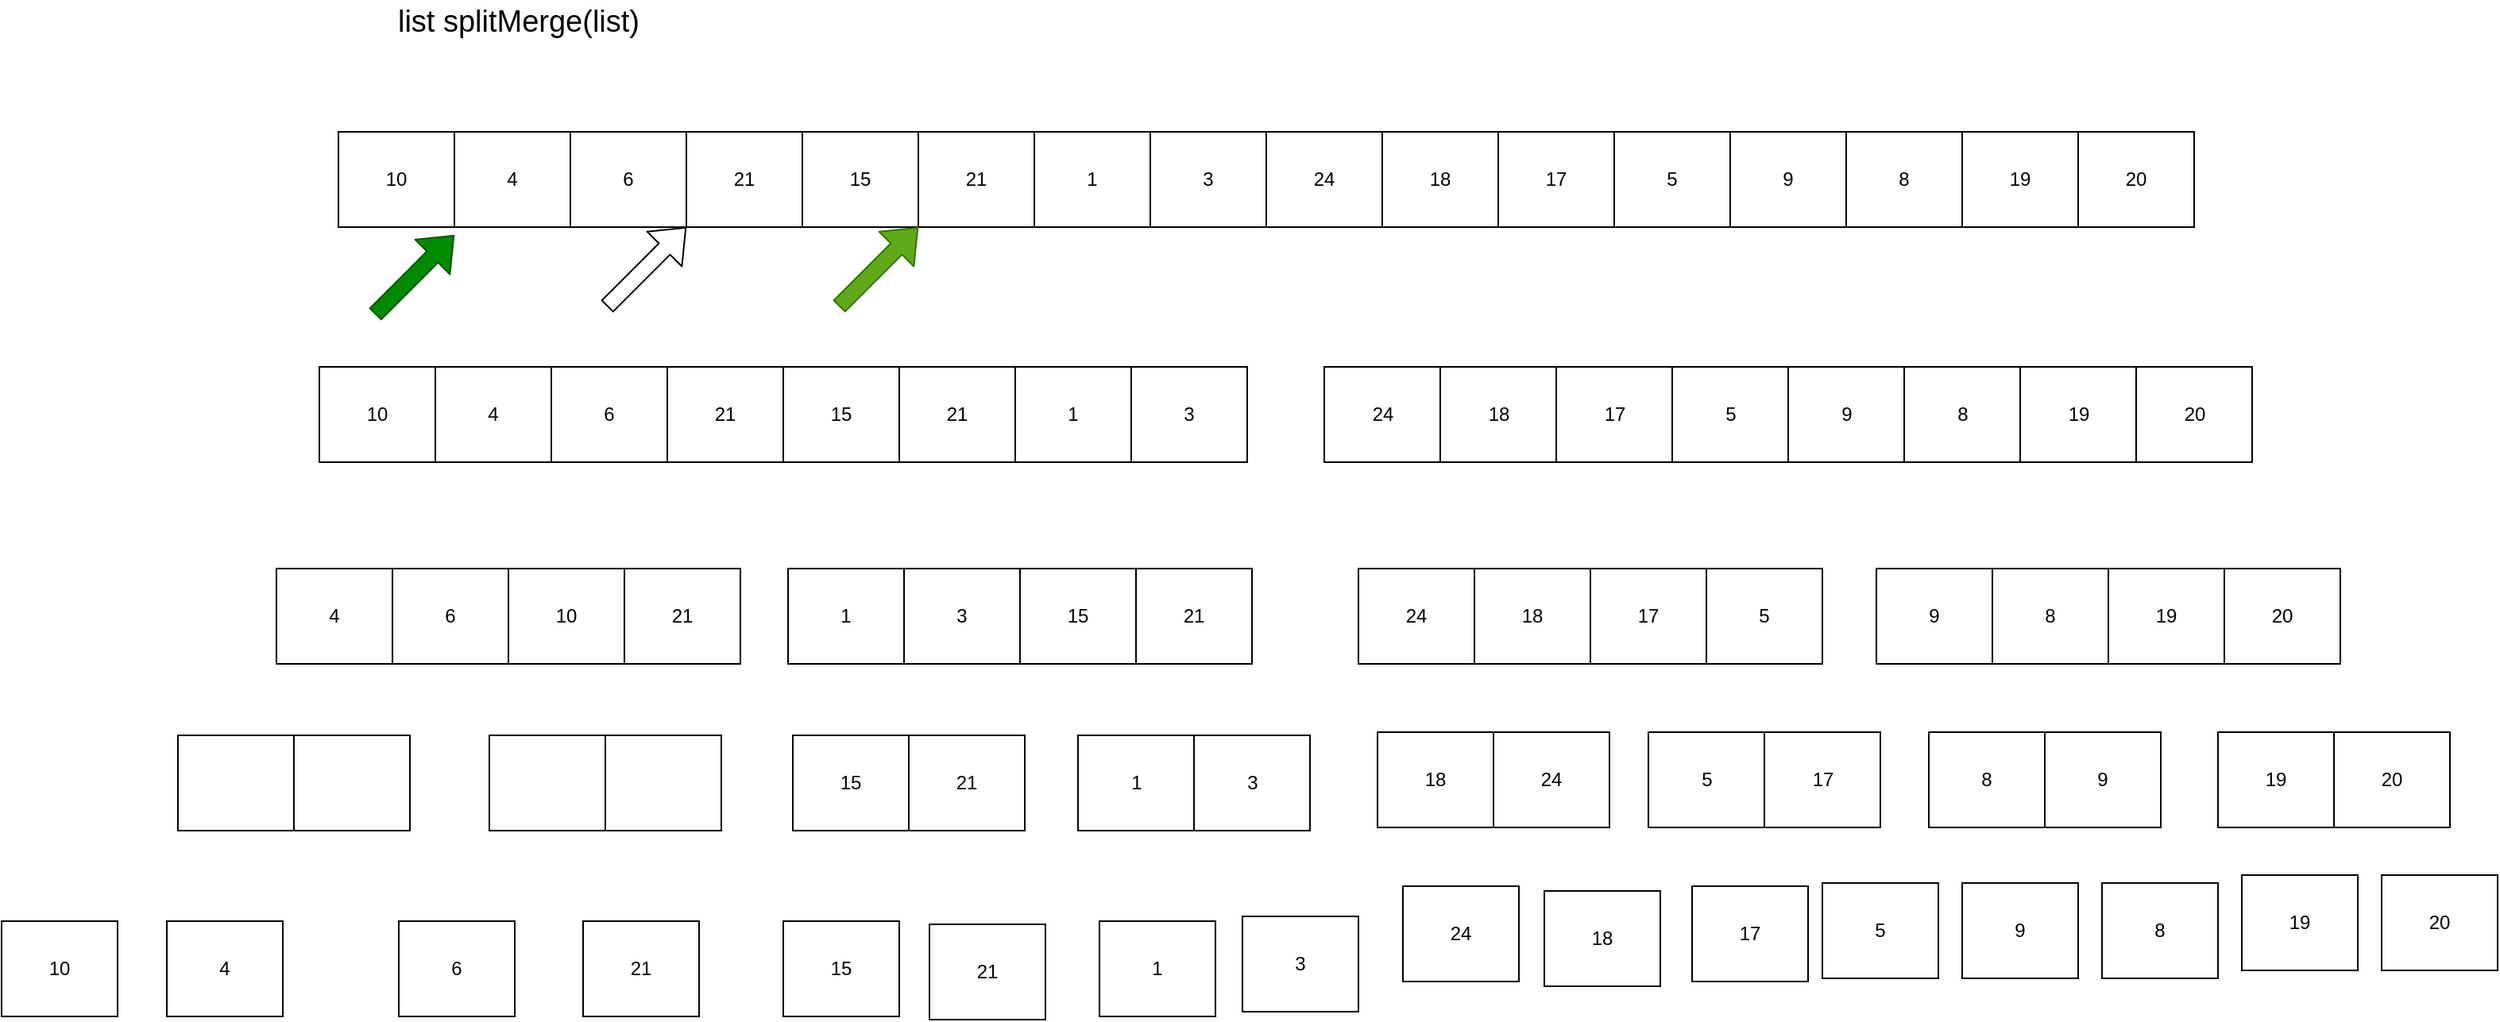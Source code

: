 <mxfile version="13.1.3">
    <diagram id="6hGFLwfOUW9BJ-s0fimq" name="Page-1">
        <mxGraphModel dx="1456" dy="618" grid="0" gridSize="10" guides="1" tooltips="1" connect="1" arrows="1" fold="1" page="0" pageScale="1" pageWidth="827" pageHeight="1169" math="0" shadow="0">
            <root>
                <mxCell id="0"/>
                <mxCell id="1" parent="0"/>
                <mxCell id="2" value="10" style="rounded=0;whiteSpace=wrap;html=1;" vertex="1" parent="1">
                    <mxGeometry x="149" y="131" width="73" height="60" as="geometry"/>
                </mxCell>
                <mxCell id="3" value="4" style="rounded=0;whiteSpace=wrap;html=1;" vertex="1" parent="1">
                    <mxGeometry x="222" y="131" width="73" height="60" as="geometry"/>
                </mxCell>
                <mxCell id="12" value="6" style="rounded=0;whiteSpace=wrap;html=1;" vertex="1" parent="1">
                    <mxGeometry x="295" y="131" width="73" height="60" as="geometry"/>
                </mxCell>
                <mxCell id="13" value="21" style="rounded=0;whiteSpace=wrap;html=1;" vertex="1" parent="1">
                    <mxGeometry x="368" y="131" width="73" height="60" as="geometry"/>
                </mxCell>
                <mxCell id="14" value="15" style="rounded=0;whiteSpace=wrap;html=1;" vertex="1" parent="1">
                    <mxGeometry x="441" y="131" width="73" height="60" as="geometry"/>
                </mxCell>
                <mxCell id="15" value="21" style="rounded=0;whiteSpace=wrap;html=1;" vertex="1" parent="1">
                    <mxGeometry x="514" y="131" width="73" height="60" as="geometry"/>
                </mxCell>
                <mxCell id="16" value="1" style="rounded=0;whiteSpace=wrap;html=1;" vertex="1" parent="1">
                    <mxGeometry x="587" y="131" width="73" height="60" as="geometry"/>
                </mxCell>
                <mxCell id="17" value="3" style="rounded=0;whiteSpace=wrap;html=1;" vertex="1" parent="1">
                    <mxGeometry x="660" y="131" width="73" height="60" as="geometry"/>
                </mxCell>
                <mxCell id="18" value="24" style="rounded=0;whiteSpace=wrap;html=1;" vertex="1" parent="1">
                    <mxGeometry x="733" y="131" width="73" height="60" as="geometry"/>
                </mxCell>
                <mxCell id="19" value="18" style="rounded=0;whiteSpace=wrap;html=1;" vertex="1" parent="1">
                    <mxGeometry x="806" y="131" width="73" height="60" as="geometry"/>
                </mxCell>
                <mxCell id="20" value="17" style="rounded=0;whiteSpace=wrap;html=1;" vertex="1" parent="1">
                    <mxGeometry x="879" y="131" width="73" height="60" as="geometry"/>
                </mxCell>
                <mxCell id="21" value="5" style="rounded=0;whiteSpace=wrap;html=1;" vertex="1" parent="1">
                    <mxGeometry x="952" y="131" width="73" height="60" as="geometry"/>
                </mxCell>
                <mxCell id="22" value="9" style="rounded=0;whiteSpace=wrap;html=1;" vertex="1" parent="1">
                    <mxGeometry x="1025" y="131" width="73" height="60" as="geometry"/>
                </mxCell>
                <mxCell id="23" value="8" style="rounded=0;whiteSpace=wrap;html=1;" vertex="1" parent="1">
                    <mxGeometry x="1098" y="131" width="73" height="60" as="geometry"/>
                </mxCell>
                <mxCell id="24" value="19" style="rounded=0;whiteSpace=wrap;html=1;" vertex="1" parent="1">
                    <mxGeometry x="1171" y="131" width="73" height="60" as="geometry"/>
                </mxCell>
                <mxCell id="25" value="20" style="rounded=0;whiteSpace=wrap;html=1;" vertex="1" parent="1">
                    <mxGeometry x="1244" y="131" width="73" height="60" as="geometry"/>
                </mxCell>
                <mxCell id="26" value="10" style="rounded=0;whiteSpace=wrap;html=1;" vertex="1" parent="1">
                    <mxGeometry x="137" y="279" width="73" height="60" as="geometry"/>
                </mxCell>
                <mxCell id="27" value="4" style="rounded=0;whiteSpace=wrap;html=1;" vertex="1" parent="1">
                    <mxGeometry x="210" y="279" width="73" height="60" as="geometry"/>
                </mxCell>
                <mxCell id="28" value="6" style="rounded=0;whiteSpace=wrap;html=1;" vertex="1" parent="1">
                    <mxGeometry x="283" y="279" width="73" height="60" as="geometry"/>
                </mxCell>
                <mxCell id="29" value="21" style="rounded=0;whiteSpace=wrap;html=1;" vertex="1" parent="1">
                    <mxGeometry x="356" y="279" width="73" height="60" as="geometry"/>
                </mxCell>
                <mxCell id="30" value="15" style="rounded=0;whiteSpace=wrap;html=1;" vertex="1" parent="1">
                    <mxGeometry x="429" y="279" width="73" height="60" as="geometry"/>
                </mxCell>
                <mxCell id="31" value="21" style="rounded=0;whiteSpace=wrap;html=1;" vertex="1" parent="1">
                    <mxGeometry x="502" y="279" width="73" height="60" as="geometry"/>
                </mxCell>
                <mxCell id="32" value="1" style="rounded=0;whiteSpace=wrap;html=1;" vertex="1" parent="1">
                    <mxGeometry x="575" y="279" width="73" height="60" as="geometry"/>
                </mxCell>
                <mxCell id="33" value="3" style="rounded=0;whiteSpace=wrap;html=1;" vertex="1" parent="1">
                    <mxGeometry x="648" y="279" width="73" height="60" as="geometry"/>
                </mxCell>
                <mxCell id="34" value="24" style="rounded=0;whiteSpace=wrap;html=1;" vertex="1" parent="1">
                    <mxGeometry x="769.5" y="279" width="73" height="60" as="geometry"/>
                </mxCell>
                <mxCell id="35" value="18" style="rounded=0;whiteSpace=wrap;html=1;" vertex="1" parent="1">
                    <mxGeometry x="842.5" y="279" width="73" height="60" as="geometry"/>
                </mxCell>
                <mxCell id="36" value="17" style="rounded=0;whiteSpace=wrap;html=1;" vertex="1" parent="1">
                    <mxGeometry x="915.5" y="279" width="73" height="60" as="geometry"/>
                </mxCell>
                <mxCell id="37" value="5" style="rounded=0;whiteSpace=wrap;html=1;" vertex="1" parent="1">
                    <mxGeometry x="988.5" y="279" width="73" height="60" as="geometry"/>
                </mxCell>
                <mxCell id="38" value="9" style="rounded=0;whiteSpace=wrap;html=1;" vertex="1" parent="1">
                    <mxGeometry x="1061.5" y="279" width="73" height="60" as="geometry"/>
                </mxCell>
                <mxCell id="39" value="8" style="rounded=0;whiteSpace=wrap;html=1;" vertex="1" parent="1">
                    <mxGeometry x="1134.5" y="279" width="73" height="60" as="geometry"/>
                </mxCell>
                <mxCell id="40" value="19" style="rounded=0;whiteSpace=wrap;html=1;" vertex="1" parent="1">
                    <mxGeometry x="1207.5" y="279" width="73" height="60" as="geometry"/>
                </mxCell>
                <mxCell id="41" value="20" style="rounded=0;whiteSpace=wrap;html=1;" vertex="1" parent="1">
                    <mxGeometry x="1280.5" y="279" width="73" height="60" as="geometry"/>
                </mxCell>
                <mxCell id="42" value="4" style="rounded=0;whiteSpace=wrap;html=1;" vertex="1" parent="1">
                    <mxGeometry x="110" y="406" width="73" height="60" as="geometry"/>
                </mxCell>
                <mxCell id="43" value="6" style="rounded=0;whiteSpace=wrap;html=1;" vertex="1" parent="1">
                    <mxGeometry x="183" y="406" width="73" height="60" as="geometry"/>
                </mxCell>
                <mxCell id="44" value="10" style="rounded=0;whiteSpace=wrap;html=1;" vertex="1" parent="1">
                    <mxGeometry x="256" y="406" width="73" height="60" as="geometry"/>
                </mxCell>
                <mxCell id="45" value="21" style="rounded=0;whiteSpace=wrap;html=1;" vertex="1" parent="1">
                    <mxGeometry x="329" y="406" width="73" height="60" as="geometry"/>
                </mxCell>
                <mxCell id="46" value="1" style="rounded=0;whiteSpace=wrap;html=1;" vertex="1" parent="1">
                    <mxGeometry x="432" y="406" width="73" height="60" as="geometry"/>
                </mxCell>
                <mxCell id="47" value="3" style="rounded=0;whiteSpace=wrap;html=1;" vertex="1" parent="1">
                    <mxGeometry x="505" y="406" width="73" height="60" as="geometry"/>
                </mxCell>
                <mxCell id="48" value="15" style="rounded=0;whiteSpace=wrap;html=1;" vertex="1" parent="1">
                    <mxGeometry x="578" y="406" width="73" height="60" as="geometry"/>
                </mxCell>
                <mxCell id="49" value="21" style="rounded=0;whiteSpace=wrap;html=1;" vertex="1" parent="1">
                    <mxGeometry x="651" y="406" width="73" height="60" as="geometry"/>
                </mxCell>
                <mxCell id="50" value="24" style="rounded=0;whiteSpace=wrap;html=1;" vertex="1" parent="1">
                    <mxGeometry x="791" y="406" width="73" height="60" as="geometry"/>
                </mxCell>
                <mxCell id="51" value="18" style="rounded=0;whiteSpace=wrap;html=1;" vertex="1" parent="1">
                    <mxGeometry x="864" y="406" width="73" height="60" as="geometry"/>
                </mxCell>
                <mxCell id="52" value="17" style="rounded=0;whiteSpace=wrap;html=1;" vertex="1" parent="1">
                    <mxGeometry x="937" y="406" width="73" height="60" as="geometry"/>
                </mxCell>
                <mxCell id="53" value="5" style="rounded=0;whiteSpace=wrap;html=1;" vertex="1" parent="1">
                    <mxGeometry x="1010" y="406" width="73" height="60" as="geometry"/>
                </mxCell>
                <mxCell id="54" value="9" style="rounded=0;whiteSpace=wrap;html=1;" vertex="1" parent="1">
                    <mxGeometry x="1117" y="406" width="73" height="60" as="geometry"/>
                </mxCell>
                <mxCell id="55" value="8" style="rounded=0;whiteSpace=wrap;html=1;" vertex="1" parent="1">
                    <mxGeometry x="1190" y="406" width="73" height="60" as="geometry"/>
                </mxCell>
                <mxCell id="56" value="19" style="rounded=0;whiteSpace=wrap;html=1;" vertex="1" parent="1">
                    <mxGeometry x="1263" y="406" width="73" height="60" as="geometry"/>
                </mxCell>
                <mxCell id="57" value="20" style="rounded=0;whiteSpace=wrap;html=1;" vertex="1" parent="1">
                    <mxGeometry x="1336" y="406" width="73" height="60" as="geometry"/>
                </mxCell>
                <mxCell id="58" value="" style="rounded=0;whiteSpace=wrap;html=1;" vertex="1" parent="1">
                    <mxGeometry x="48" y="511" width="73" height="60" as="geometry"/>
                </mxCell>
                <mxCell id="59" value="" style="rounded=0;whiteSpace=wrap;html=1;" vertex="1" parent="1">
                    <mxGeometry x="121" y="511" width="73" height="60" as="geometry"/>
                </mxCell>
                <mxCell id="60" value="" style="rounded=0;whiteSpace=wrap;html=1;" vertex="1" parent="1">
                    <mxGeometry x="244" y="511" width="73" height="60" as="geometry"/>
                </mxCell>
                <mxCell id="61" value="" style="rounded=0;whiteSpace=wrap;html=1;" vertex="1" parent="1">
                    <mxGeometry x="317" y="511" width="73" height="60" as="geometry"/>
                </mxCell>
                <mxCell id="62" value="15" style="rounded=0;whiteSpace=wrap;html=1;" vertex="1" parent="1">
                    <mxGeometry x="435" y="511" width="73" height="60" as="geometry"/>
                </mxCell>
                <mxCell id="63" value="21" style="rounded=0;whiteSpace=wrap;html=1;" vertex="1" parent="1">
                    <mxGeometry x="508" y="511" width="73" height="60" as="geometry"/>
                </mxCell>
                <mxCell id="64" value="1" style="rounded=0;whiteSpace=wrap;html=1;" vertex="1" parent="1">
                    <mxGeometry x="614.5" y="511" width="73" height="60" as="geometry"/>
                </mxCell>
                <mxCell id="65" value="3" style="rounded=0;whiteSpace=wrap;html=1;" vertex="1" parent="1">
                    <mxGeometry x="687.5" y="511" width="73" height="60" as="geometry"/>
                </mxCell>
                <mxCell id="66" value="18" style="rounded=0;whiteSpace=wrap;html=1;" vertex="1" parent="1">
                    <mxGeometry x="803" y="509" width="73" height="60" as="geometry"/>
                </mxCell>
                <mxCell id="67" value="24" style="rounded=0;whiteSpace=wrap;html=1;" vertex="1" parent="1">
                    <mxGeometry x="876" y="509" width="73" height="60" as="geometry"/>
                </mxCell>
                <mxCell id="68" value="5" style="rounded=0;whiteSpace=wrap;html=1;" vertex="1" parent="1">
                    <mxGeometry x="973.5" y="509" width="73" height="60" as="geometry"/>
                </mxCell>
                <mxCell id="69" value="17" style="rounded=0;whiteSpace=wrap;html=1;" vertex="1" parent="1">
                    <mxGeometry x="1046.5" y="509" width="73" height="60" as="geometry"/>
                </mxCell>
                <mxCell id="70" value="8" style="rounded=0;whiteSpace=wrap;html=1;" vertex="1" parent="1">
                    <mxGeometry x="1150" y="509" width="73" height="60" as="geometry"/>
                </mxCell>
                <mxCell id="71" value="9" style="rounded=0;whiteSpace=wrap;html=1;" vertex="1" parent="1">
                    <mxGeometry x="1223" y="509" width="73" height="60" as="geometry"/>
                </mxCell>
                <mxCell id="72" value="19" style="rounded=0;whiteSpace=wrap;html=1;" vertex="1" parent="1">
                    <mxGeometry x="1332" y="509" width="73" height="60" as="geometry"/>
                </mxCell>
                <mxCell id="73" value="20" style="rounded=0;whiteSpace=wrap;html=1;" vertex="1" parent="1">
                    <mxGeometry x="1405" y="509" width="73" height="60" as="geometry"/>
                </mxCell>
                <mxCell id="74" value="10" style="rounded=0;whiteSpace=wrap;html=1;" vertex="1" parent="1">
                    <mxGeometry x="-63" y="628" width="73" height="60" as="geometry"/>
                </mxCell>
                <mxCell id="75" value="4" style="rounded=0;whiteSpace=wrap;html=1;" vertex="1" parent="1">
                    <mxGeometry x="41" y="628" width="73" height="60" as="geometry"/>
                </mxCell>
                <mxCell id="76" value="6" style="rounded=0;whiteSpace=wrap;html=1;" vertex="1" parent="1">
                    <mxGeometry x="187" y="628" width="73" height="60" as="geometry"/>
                </mxCell>
                <mxCell id="77" value="21" style="rounded=0;whiteSpace=wrap;html=1;" vertex="1" parent="1">
                    <mxGeometry x="303" y="628" width="73" height="60" as="geometry"/>
                </mxCell>
                <mxCell id="78" value="15" style="rounded=0;whiteSpace=wrap;html=1;" vertex="1" parent="1">
                    <mxGeometry x="429" y="628" width="73" height="60" as="geometry"/>
                </mxCell>
                <mxCell id="79" value="21" style="rounded=0;whiteSpace=wrap;html=1;" vertex="1" parent="1">
                    <mxGeometry x="521" y="630" width="73" height="60" as="geometry"/>
                </mxCell>
                <mxCell id="80" value="1" style="rounded=0;whiteSpace=wrap;html=1;" vertex="1" parent="1">
                    <mxGeometry x="628" y="628" width="73" height="60" as="geometry"/>
                </mxCell>
                <mxCell id="81" value="3" style="rounded=0;whiteSpace=wrap;html=1;" vertex="1" parent="1">
                    <mxGeometry x="718" y="625" width="73" height="60" as="geometry"/>
                </mxCell>
                <mxCell id="82" value="24" style="rounded=0;whiteSpace=wrap;html=1;" vertex="1" parent="1">
                    <mxGeometry x="819" y="606" width="73" height="60" as="geometry"/>
                </mxCell>
                <mxCell id="83" value="18" style="rounded=0;whiteSpace=wrap;html=1;" vertex="1" parent="1">
                    <mxGeometry x="908" y="609" width="73" height="60" as="geometry"/>
                </mxCell>
                <mxCell id="84" value="17" style="rounded=0;whiteSpace=wrap;html=1;" vertex="1" parent="1">
                    <mxGeometry x="1001" y="606" width="73" height="60" as="geometry"/>
                </mxCell>
                <mxCell id="85" value="5" style="rounded=0;whiteSpace=wrap;html=1;" vertex="1" parent="1">
                    <mxGeometry x="1083" y="604" width="73" height="60" as="geometry"/>
                </mxCell>
                <mxCell id="86" value="9" style="rounded=0;whiteSpace=wrap;html=1;" vertex="1" parent="1">
                    <mxGeometry x="1171" y="604" width="73" height="60" as="geometry"/>
                </mxCell>
                <mxCell id="87" value="8" style="rounded=0;whiteSpace=wrap;html=1;" vertex="1" parent="1">
                    <mxGeometry x="1259" y="604" width="73" height="60" as="geometry"/>
                </mxCell>
                <mxCell id="88" value="19" style="rounded=0;whiteSpace=wrap;html=1;" vertex="1" parent="1">
                    <mxGeometry x="1347" y="599" width="73" height="60" as="geometry"/>
                </mxCell>
                <mxCell id="89" value="20" style="rounded=0;whiteSpace=wrap;html=1;" vertex="1" parent="1">
                    <mxGeometry x="1435" y="599" width="73" height="60" as="geometry"/>
                </mxCell>
                <mxCell id="90" value="list splitMerge(list)" style="text;html=1;align=center;verticalAlign=middle;resizable=0;points=[];autosize=1;fontSize=19;" vertex="1" parent="1">
                    <mxGeometry x="181" y="48" width="162" height="27" as="geometry"/>
                </mxCell>
                <mxCell id="92" value="" style="shape=flexArrow;endArrow=classic;html=1;fontSize=19;" edge="1" parent="1">
                    <mxGeometry width="50" height="50" relative="1" as="geometry">
                        <mxPoint x="318" y="241" as="sourcePoint"/>
                        <mxPoint x="368" y="191" as="targetPoint"/>
                    </mxGeometry>
                </mxCell>
                <mxCell id="93" value="" style="shape=flexArrow;endArrow=classic;html=1;fontSize=19;fillColor=#008a00;strokeColor=#005700;" edge="1" parent="1">
                    <mxGeometry width="50" height="50" relative="1" as="geometry">
                        <mxPoint x="172" y="246" as="sourcePoint"/>
                        <mxPoint x="222" y="196" as="targetPoint"/>
                    </mxGeometry>
                </mxCell>
                <mxCell id="94" value="" style="shape=flexArrow;endArrow=classic;html=1;fontSize=19;fillColor=#60a917;strokeColor=#2D7600;" edge="1" parent="1">
                    <mxGeometry width="50" height="50" relative="1" as="geometry">
                        <mxPoint x="464" y="241" as="sourcePoint"/>
                        <mxPoint x="514" y="191" as="targetPoint"/>
                    </mxGeometry>
                </mxCell>
            </root>
        </mxGraphModel>
    </diagram>
</mxfile>